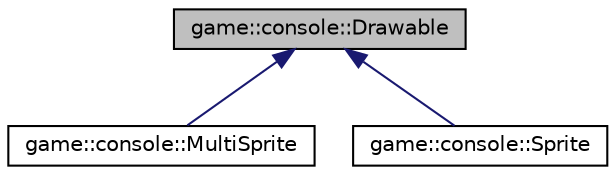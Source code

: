 digraph "game::console::Drawable"
{
 // LATEX_PDF_SIZE
  edge [fontname="Helvetica",fontsize="10",labelfontname="Helvetica",labelfontsize="10"];
  node [fontname="Helvetica",fontsize="10",shape=record];
  Node1 [label="game::console::Drawable",height=0.2,width=0.4,color="black", fillcolor="grey75", style="filled", fontcolor="black",tooltip="Abstract superclass of Sprite and MultiSprite classes."];
  Node1 -> Node2 [dir="back",color="midnightblue",fontsize="10",style="solid",fontname="Helvetica"];
  Node2 [label="game::console::MultiSprite",height=0.2,width=0.4,color="black", fillcolor="white", style="filled",URL="$classgame_1_1console_1_1_multi_sprite.html",tooltip="MultiSprite implementation. This Drawable object can display different Sprite regarding the index val..."];
  Node1 -> Node3 [dir="back",color="midnightblue",fontsize="10",style="solid",fontname="Helvetica"];
  Node3 [label="game::console::Sprite",height=0.2,width=0.4,color="black", fillcolor="white", style="filled",URL="$classgame_1_1console_1_1_sprite.html",tooltip="A Sprite is an ASCII image that can be displayed by the ConsoleEngine."];
}
